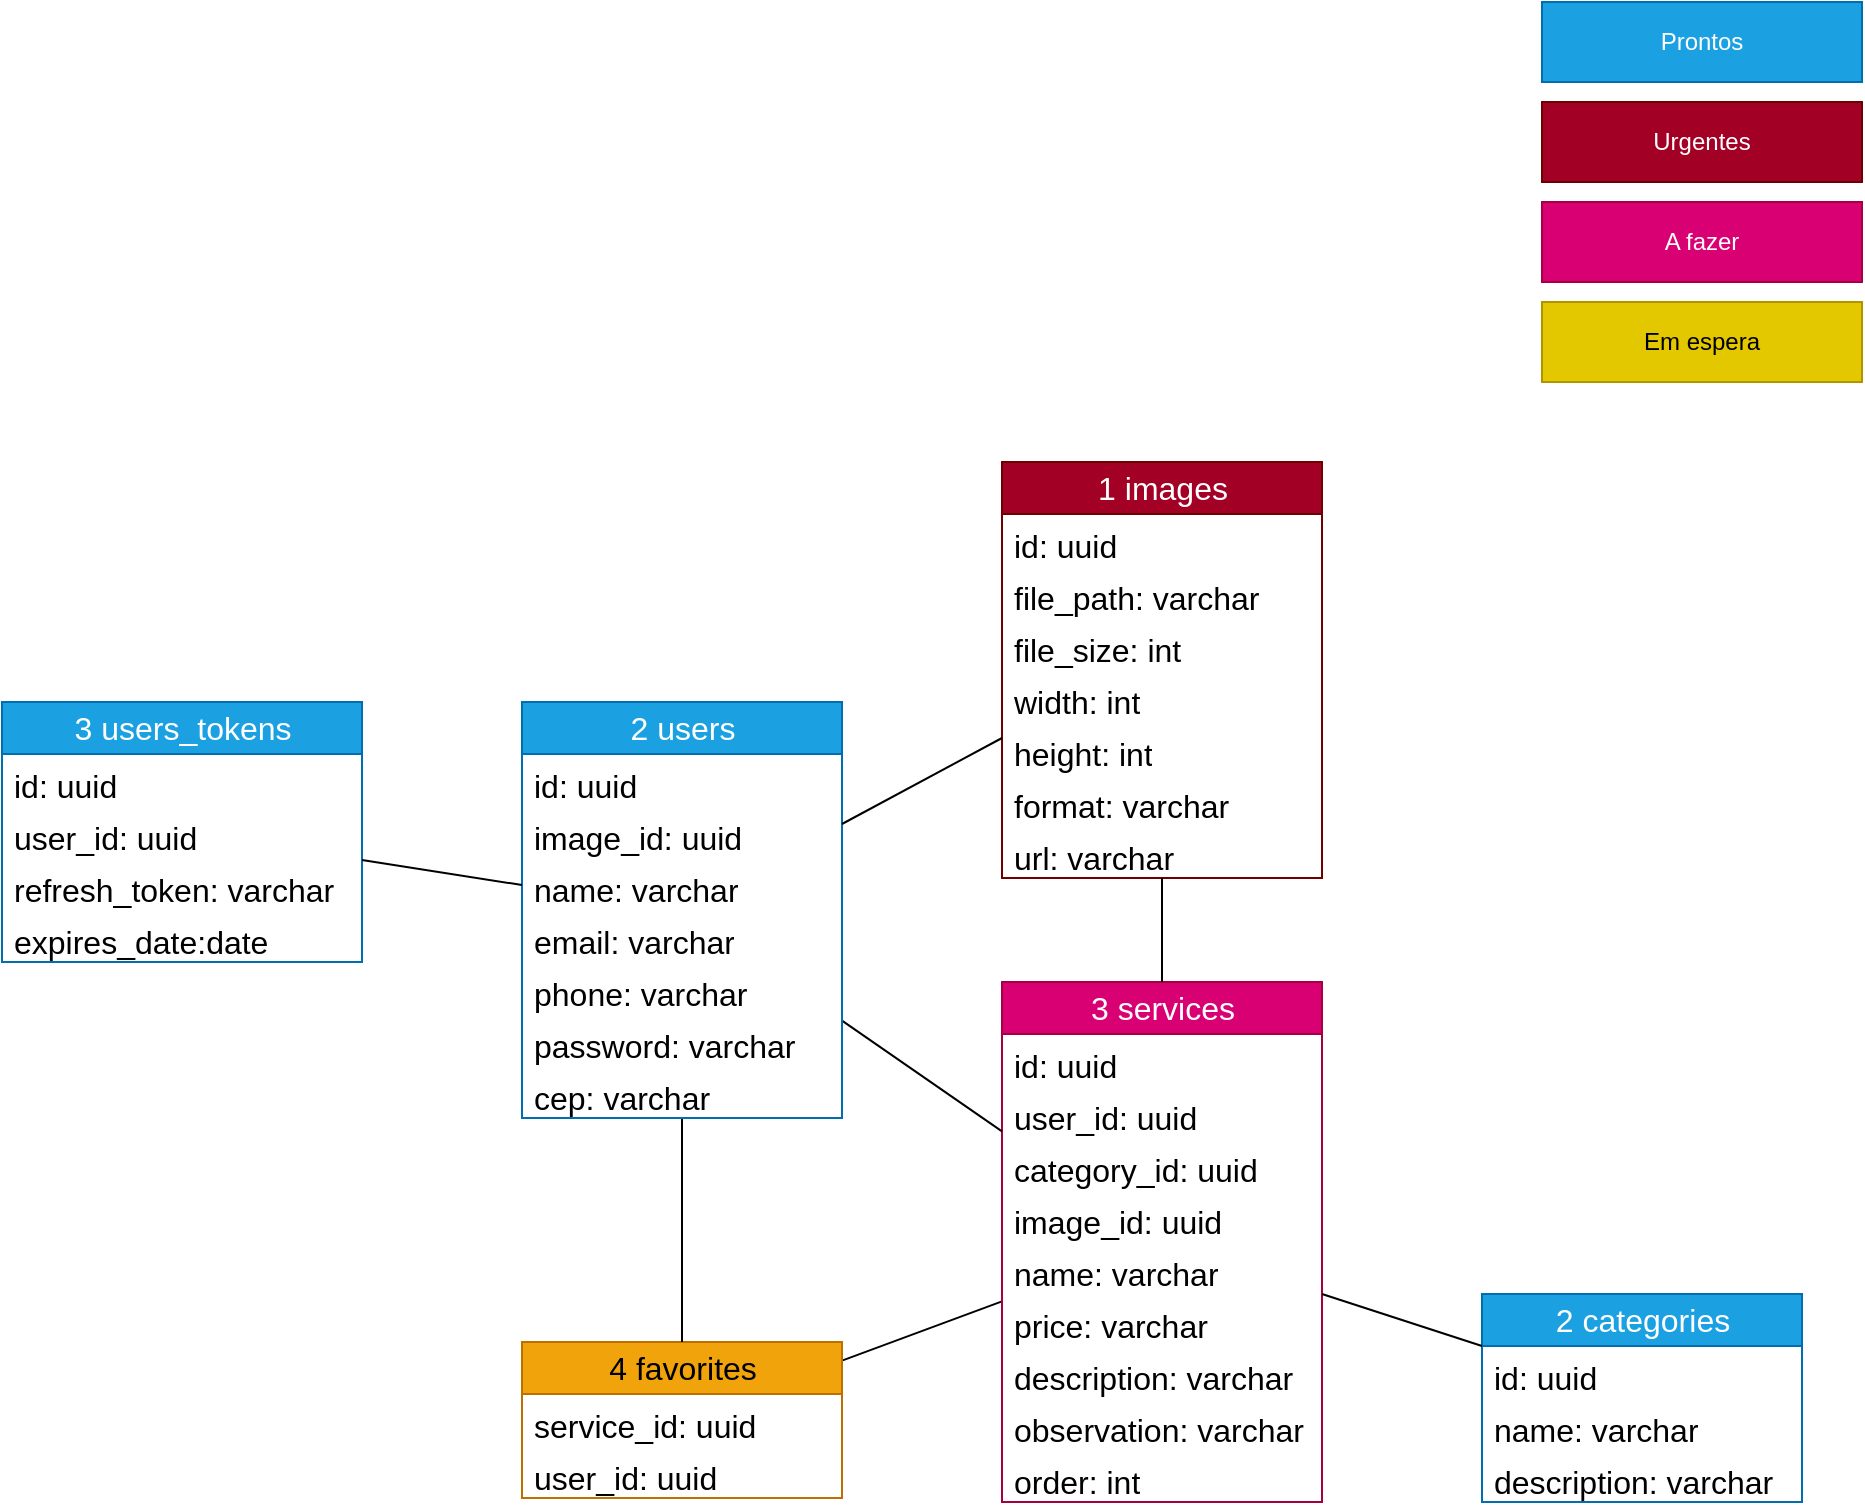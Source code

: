 <mxfile version="21.2.3" type="device">
  <diagram id="C5RBs43oDa-KdzZeNtuy" name="Page-1">
    <mxGraphModel dx="2514" dy="1269" grid="1" gridSize="10" guides="1" tooltips="1" connect="1" arrows="1" fold="1" page="1" pageScale="1" pageWidth="1000" pageHeight="1000" math="0" shadow="0">
      <root>
        <mxCell id="WIyWlLk6GJQsqaUBKTNV-0" />
        <mxCell id="WIyWlLk6GJQsqaUBKTNV-1" parent="WIyWlLk6GJQsqaUBKTNV-0" />
        <mxCell id="Oy3YPZILx3Vt_OWlaft2-23" style="edgeStyle=none;curved=1;rounded=0;orthogonalLoop=1;jettySize=auto;html=1;fontSize=12;startSize=8;endSize=8;endArrow=none;endFill=0;" parent="WIyWlLk6GJQsqaUBKTNV-1" source="Oy3YPZILx3Vt_OWlaft2-8" target="Oy3YPZILx3Vt_OWlaft2-12" edge="1">
          <mxGeometry relative="1" as="geometry" />
        </mxCell>
        <mxCell id="Oy3YPZILx3Vt_OWlaft2-8" value="4 favorites" style="swimlane;fontStyle=0;childLayout=stackLayout;horizontal=1;startSize=26;fillColor=#f0a30a;horizontalStack=0;resizeParent=1;resizeParentMax=0;resizeLast=0;collapsible=1;marginBottom=0;html=1;fontSize=16;strokeColor=#BD7000;fontColor=#000000;" parent="WIyWlLk6GJQsqaUBKTNV-1" vertex="1">
          <mxGeometry x="320" y="680" width="160" height="78" as="geometry" />
        </mxCell>
        <mxCell id="Oy3YPZILx3Vt_OWlaft2-10" value="service_id: uuid" style="text;strokeColor=none;fillColor=none;align=left;verticalAlign=top;spacingLeft=4;spacingRight=4;overflow=hidden;rotatable=0;points=[[0,0.5],[1,0.5]];portConstraint=eastwest;whiteSpace=wrap;html=1;fontSize=16;" parent="Oy3YPZILx3Vt_OWlaft2-8" vertex="1">
          <mxGeometry y="26" width="160" height="26" as="geometry" />
        </mxCell>
        <mxCell id="Oy3YPZILx3Vt_OWlaft2-9" value="user_id: uuid" style="text;strokeColor=none;fillColor=none;align=left;verticalAlign=top;spacingLeft=4;spacingRight=4;overflow=hidden;rotatable=0;points=[[0,0.5],[1,0.5]];portConstraint=eastwest;whiteSpace=wrap;html=1;fontSize=16;" parent="Oy3YPZILx3Vt_OWlaft2-8" vertex="1">
          <mxGeometry y="52" width="160" height="26" as="geometry" />
        </mxCell>
        <mxCell id="Oy3YPZILx3Vt_OWlaft2-12" value="3 services" style="swimlane;fontStyle=0;childLayout=stackLayout;horizontal=1;startSize=26;fillColor=#d80073;horizontalStack=0;resizeParent=1;resizeParentMax=0;resizeLast=0;collapsible=1;marginBottom=0;html=1;fontSize=16;fontColor=#ffffff;strokeColor=#A50040;" parent="WIyWlLk6GJQsqaUBKTNV-1" vertex="1">
          <mxGeometry x="560" y="500" width="160" height="260" as="geometry">
            <mxRectangle x="360" y="280" width="100" height="30" as="alternateBounds" />
          </mxGeometry>
        </mxCell>
        <mxCell id="Oy3YPZILx3Vt_OWlaft2-13" value="id: uuid" style="text;strokeColor=none;fillColor=none;align=left;verticalAlign=top;spacingLeft=4;spacingRight=4;overflow=hidden;rotatable=0;points=[[0,0.5],[1,0.5]];portConstraint=eastwest;whiteSpace=wrap;html=1;fontSize=16;" parent="Oy3YPZILx3Vt_OWlaft2-12" vertex="1">
          <mxGeometry y="26" width="160" height="26" as="geometry" />
        </mxCell>
        <mxCell id="Oy3YPZILx3Vt_OWlaft2-14" value="user_id: uuid" style="text;strokeColor=none;fillColor=none;align=left;verticalAlign=top;spacingLeft=4;spacingRight=4;overflow=hidden;rotatable=0;points=[[0,0.5],[1,0.5]];portConstraint=eastwest;whiteSpace=wrap;html=1;fontSize=16;" parent="Oy3YPZILx3Vt_OWlaft2-12" vertex="1">
          <mxGeometry y="52" width="160" height="26" as="geometry" />
        </mxCell>
        <mxCell id="Oy3YPZILx3Vt_OWlaft2-29" value="category_id: uuid" style="text;strokeColor=none;fillColor=none;align=left;verticalAlign=top;spacingLeft=4;spacingRight=4;overflow=hidden;rotatable=0;points=[[0,0.5],[1,0.5]];portConstraint=eastwest;whiteSpace=wrap;html=1;fontSize=16;" parent="Oy3YPZILx3Vt_OWlaft2-12" vertex="1">
          <mxGeometry y="78" width="160" height="26" as="geometry" />
        </mxCell>
        <mxCell id="BLgZC4VxBXz69z9acw5b-19" value="image_id: uuid" style="text;strokeColor=none;fillColor=none;align=left;verticalAlign=top;spacingLeft=4;spacingRight=4;overflow=hidden;rotatable=0;points=[[0,0.5],[1,0.5]];portConstraint=eastwest;whiteSpace=wrap;html=1;fontSize=16;" parent="Oy3YPZILx3Vt_OWlaft2-12" vertex="1">
          <mxGeometry y="104" width="160" height="26" as="geometry" />
        </mxCell>
        <mxCell id="Oy3YPZILx3Vt_OWlaft2-15" value="name: varchar" style="text;strokeColor=none;fillColor=none;align=left;verticalAlign=top;spacingLeft=4;spacingRight=4;overflow=hidden;rotatable=0;points=[[0,0.5],[1,0.5]];portConstraint=eastwest;whiteSpace=wrap;html=1;fontSize=16;" parent="Oy3YPZILx3Vt_OWlaft2-12" vertex="1">
          <mxGeometry y="130" width="160" height="26" as="geometry" />
        </mxCell>
        <mxCell id="Oy3YPZILx3Vt_OWlaft2-30" value="price: varchar" style="text;strokeColor=none;fillColor=none;align=left;verticalAlign=top;spacingLeft=4;spacingRight=4;overflow=hidden;rotatable=0;points=[[0,0.5],[1,0.5]];portConstraint=eastwest;whiteSpace=wrap;html=1;fontSize=16;" parent="Oy3YPZILx3Vt_OWlaft2-12" vertex="1">
          <mxGeometry y="156" width="160" height="26" as="geometry" />
        </mxCell>
        <mxCell id="Oy3YPZILx3Vt_OWlaft2-33" value="description: varchar" style="text;strokeColor=none;fillColor=none;align=left;verticalAlign=top;spacingLeft=4;spacingRight=4;overflow=hidden;rotatable=0;points=[[0,0.5],[1,0.5]];portConstraint=eastwest;whiteSpace=wrap;html=1;fontSize=16;" parent="Oy3YPZILx3Vt_OWlaft2-12" vertex="1">
          <mxGeometry y="182" width="160" height="26" as="geometry" />
        </mxCell>
        <mxCell id="Oy3YPZILx3Vt_OWlaft2-34" value="observation: varchar" style="text;strokeColor=none;fillColor=none;align=left;verticalAlign=top;spacingLeft=4;spacingRight=4;overflow=hidden;rotatable=0;points=[[0,0.5],[1,0.5]];portConstraint=eastwest;whiteSpace=wrap;html=1;fontSize=16;" parent="Oy3YPZILx3Vt_OWlaft2-12" vertex="1">
          <mxGeometry y="208" width="160" height="26" as="geometry" />
        </mxCell>
        <mxCell id="Oy3YPZILx3Vt_OWlaft2-35" value="order: int" style="text;strokeColor=none;fillColor=none;align=left;verticalAlign=top;spacingLeft=4;spacingRight=4;overflow=hidden;rotatable=0;points=[[0,0.5],[1,0.5]];portConstraint=eastwest;whiteSpace=wrap;html=1;fontSize=16;" parent="Oy3YPZILx3Vt_OWlaft2-12" vertex="1">
          <mxGeometry y="234" width="160" height="26" as="geometry" />
        </mxCell>
        <mxCell id="Oy3YPZILx3Vt_OWlaft2-20" style="edgeStyle=none;curved=1;rounded=0;orthogonalLoop=1;jettySize=auto;html=1;fontSize=12;startSize=8;endSize=8;endArrow=none;endFill=0;" parent="WIyWlLk6GJQsqaUBKTNV-1" source="Oy3YPZILx3Vt_OWlaft2-16" target="Oy3YPZILx3Vt_OWlaft2-12" edge="1">
          <mxGeometry relative="1" as="geometry" />
        </mxCell>
        <mxCell id="Oy3YPZILx3Vt_OWlaft2-22" style="edgeStyle=none;curved=1;rounded=0;orthogonalLoop=1;jettySize=auto;html=1;fontSize=12;startSize=8;endSize=8;endArrow=none;endFill=0;" parent="WIyWlLk6GJQsqaUBKTNV-1" source="Oy3YPZILx3Vt_OWlaft2-16" target="Oy3YPZILx3Vt_OWlaft2-8" edge="1">
          <mxGeometry relative="1" as="geometry" />
        </mxCell>
        <mxCell id="Oy3YPZILx3Vt_OWlaft2-16" value="2 users" style="swimlane;fontStyle=0;childLayout=stackLayout;horizontal=1;startSize=26;fillColor=#1ba1e2;horizontalStack=0;resizeParent=1;resizeParentMax=0;resizeLast=0;collapsible=1;marginBottom=0;html=1;fontSize=16;fontColor=#ffffff;strokeColor=#006EAF;" parent="WIyWlLk6GJQsqaUBKTNV-1" vertex="1">
          <mxGeometry x="320" y="360" width="160" height="208" as="geometry" />
        </mxCell>
        <mxCell id="Oy3YPZILx3Vt_OWlaft2-17" value="id: uuid" style="text;strokeColor=none;fillColor=none;align=left;verticalAlign=top;spacingLeft=4;spacingRight=4;overflow=hidden;rotatable=0;points=[[0,0.5],[1,0.5]];portConstraint=eastwest;whiteSpace=wrap;html=1;fontSize=16;" parent="Oy3YPZILx3Vt_OWlaft2-16" vertex="1">
          <mxGeometry y="26" width="160" height="26" as="geometry" />
        </mxCell>
        <mxCell id="Oy3YPZILx3Vt_OWlaft2-37" value="image_id: uuid" style="text;strokeColor=none;fillColor=none;align=left;verticalAlign=top;spacingLeft=4;spacingRight=4;overflow=hidden;rotatable=0;points=[[0,0.5],[1,0.5]];portConstraint=eastwest;whiteSpace=wrap;html=1;fontSize=16;" parent="Oy3YPZILx3Vt_OWlaft2-16" vertex="1">
          <mxGeometry y="52" width="160" height="26" as="geometry" />
        </mxCell>
        <mxCell id="Oy3YPZILx3Vt_OWlaft2-38" value="name: varchar" style="text;strokeColor=none;fillColor=none;align=left;verticalAlign=top;spacingLeft=4;spacingRight=4;overflow=hidden;rotatable=0;points=[[0,0.5],[1,0.5]];portConstraint=eastwest;whiteSpace=wrap;html=1;fontSize=16;" parent="Oy3YPZILx3Vt_OWlaft2-16" vertex="1">
          <mxGeometry y="78" width="160" height="26" as="geometry" />
        </mxCell>
        <mxCell id="Oy3YPZILx3Vt_OWlaft2-18" value="email: varchar" style="text;strokeColor=none;fillColor=none;align=left;verticalAlign=top;spacingLeft=4;spacingRight=4;overflow=hidden;rotatable=0;points=[[0,0.5],[1,0.5]];portConstraint=eastwest;whiteSpace=wrap;html=1;fontSize=16;" parent="Oy3YPZILx3Vt_OWlaft2-16" vertex="1">
          <mxGeometry y="104" width="160" height="26" as="geometry" />
        </mxCell>
        <mxCell id="AvWM6eMn-OzhfWSyRasI-0" value="phone: varchar" style="text;strokeColor=none;fillColor=none;align=left;verticalAlign=top;spacingLeft=4;spacingRight=4;overflow=hidden;rotatable=0;points=[[0,0.5],[1,0.5]];portConstraint=eastwest;whiteSpace=wrap;html=1;fontSize=16;" vertex="1" parent="Oy3YPZILx3Vt_OWlaft2-16">
          <mxGeometry y="130" width="160" height="26" as="geometry" />
        </mxCell>
        <mxCell id="Oy3YPZILx3Vt_OWlaft2-19" value="password: varchar" style="text;strokeColor=none;fillColor=none;align=left;verticalAlign=top;spacingLeft=4;spacingRight=4;overflow=hidden;rotatable=0;points=[[0,0.5],[1,0.5]];portConstraint=eastwest;whiteSpace=wrap;html=1;fontSize=16;" parent="Oy3YPZILx3Vt_OWlaft2-16" vertex="1">
          <mxGeometry y="156" width="160" height="26" as="geometry" />
        </mxCell>
        <mxCell id="Oy3YPZILx3Vt_OWlaft2-39" value="cep: varchar" style="text;strokeColor=none;fillColor=none;align=left;verticalAlign=top;spacingLeft=4;spacingRight=4;overflow=hidden;rotatable=0;points=[[0,0.5],[1,0.5]];portConstraint=eastwest;whiteSpace=wrap;html=1;fontSize=16;" parent="Oy3YPZILx3Vt_OWlaft2-16" vertex="1">
          <mxGeometry y="182" width="160" height="26" as="geometry" />
        </mxCell>
        <mxCell id="Oy3YPZILx3Vt_OWlaft2-24" value="2 categories" style="swimlane;fontStyle=0;childLayout=stackLayout;horizontal=1;startSize=26;fillColor=#1ba1e2;horizontalStack=0;resizeParent=1;resizeParentMax=0;resizeLast=0;collapsible=1;marginBottom=0;html=1;fontSize=16;fontColor=#ffffff;strokeColor=#006EAF;" parent="WIyWlLk6GJQsqaUBKTNV-1" vertex="1">
          <mxGeometry x="800" y="656" width="160" height="104" as="geometry" />
        </mxCell>
        <mxCell id="Oy3YPZILx3Vt_OWlaft2-25" value="id: uuid" style="text;strokeColor=none;fillColor=none;align=left;verticalAlign=top;spacingLeft=4;spacingRight=4;overflow=hidden;rotatable=0;points=[[0,0.5],[1,0.5]];portConstraint=eastwest;whiteSpace=wrap;html=1;fontSize=16;" parent="Oy3YPZILx3Vt_OWlaft2-24" vertex="1">
          <mxGeometry y="26" width="160" height="26" as="geometry" />
        </mxCell>
        <mxCell id="Oy3YPZILx3Vt_OWlaft2-26" value="name: varchar" style="text;strokeColor=none;fillColor=none;align=left;verticalAlign=top;spacingLeft=4;spacingRight=4;overflow=hidden;rotatable=0;points=[[0,0.5],[1,0.5]];portConstraint=eastwest;whiteSpace=wrap;html=1;fontSize=16;" parent="Oy3YPZILx3Vt_OWlaft2-24" vertex="1">
          <mxGeometry y="52" width="160" height="26" as="geometry" />
        </mxCell>
        <mxCell id="GnTnQiF66C-3UX7HNab8-1" value="description: varchar" style="text;strokeColor=none;fillColor=none;align=left;verticalAlign=top;spacingLeft=4;spacingRight=4;overflow=hidden;rotatable=0;points=[[0,0.5],[1,0.5]];portConstraint=eastwest;whiteSpace=wrap;html=1;fontSize=16;" parent="Oy3YPZILx3Vt_OWlaft2-24" vertex="1">
          <mxGeometry y="78" width="160" height="26" as="geometry" />
        </mxCell>
        <mxCell id="Oy3YPZILx3Vt_OWlaft2-28" style="edgeStyle=none;curved=1;rounded=0;orthogonalLoop=1;jettySize=auto;html=1;fontSize=12;startSize=8;endSize=8;endArrow=none;endFill=0;" parent="WIyWlLk6GJQsqaUBKTNV-1" source="Oy3YPZILx3Vt_OWlaft2-12" target="Oy3YPZILx3Vt_OWlaft2-24" edge="1">
          <mxGeometry relative="1" as="geometry">
            <mxPoint x="490" y="587" as="sourcePoint" />
            <mxPoint x="570" y="587" as="targetPoint" />
          </mxGeometry>
        </mxCell>
        <mxCell id="BLgZC4VxBXz69z9acw5b-0" value="3 users_tokens" style="swimlane;fontStyle=0;childLayout=stackLayout;horizontal=1;startSize=26;fillColor=#1ba1e2;horizontalStack=0;resizeParent=1;resizeParentMax=0;resizeLast=0;collapsible=1;marginBottom=0;html=1;fontSize=16;fontColor=#ffffff;strokeColor=#006EAF;" parent="WIyWlLk6GJQsqaUBKTNV-1" vertex="1">
          <mxGeometry x="60" y="360" width="180" height="130" as="geometry" />
        </mxCell>
        <mxCell id="BLgZC4VxBXz69z9acw5b-1" value="id: uuid" style="text;strokeColor=none;fillColor=none;align=left;verticalAlign=top;spacingLeft=4;spacingRight=4;overflow=hidden;rotatable=0;points=[[0,0.5],[1,0.5]];portConstraint=eastwest;whiteSpace=wrap;html=1;fontSize=16;" parent="BLgZC4VxBXz69z9acw5b-0" vertex="1">
          <mxGeometry y="26" width="180" height="26" as="geometry" />
        </mxCell>
        <mxCell id="BLgZC4VxBXz69z9acw5b-7" value="user_id: uuid" style="text;strokeColor=none;fillColor=none;align=left;verticalAlign=top;spacingLeft=4;spacingRight=4;overflow=hidden;rotatable=0;points=[[0,0.5],[1,0.5]];portConstraint=eastwest;whiteSpace=wrap;html=1;fontSize=16;" parent="BLgZC4VxBXz69z9acw5b-0" vertex="1">
          <mxGeometry y="52" width="180" height="26" as="geometry" />
        </mxCell>
        <mxCell id="BLgZC4VxBXz69z9acw5b-3" value="refresh_token: varchar" style="text;strokeColor=none;fillColor=none;align=left;verticalAlign=top;spacingLeft=4;spacingRight=4;overflow=hidden;rotatable=0;points=[[0,0.5],[1,0.5]];portConstraint=eastwest;whiteSpace=wrap;html=1;fontSize=16;" parent="BLgZC4VxBXz69z9acw5b-0" vertex="1">
          <mxGeometry y="78" width="180" height="26" as="geometry" />
        </mxCell>
        <mxCell id="BLgZC4VxBXz69z9acw5b-4" value="expires_date:date" style="text;strokeColor=none;fillColor=none;align=left;verticalAlign=top;spacingLeft=4;spacingRight=4;overflow=hidden;rotatable=0;points=[[0,0.5],[1,0.5]];portConstraint=eastwest;whiteSpace=wrap;html=1;fontSize=16;" parent="BLgZC4VxBXz69z9acw5b-0" vertex="1">
          <mxGeometry y="104" width="180" height="26" as="geometry" />
        </mxCell>
        <mxCell id="BLgZC4VxBXz69z9acw5b-8" style="edgeStyle=none;curved=1;rounded=0;orthogonalLoop=1;jettySize=auto;html=1;fontSize=12;startSize=8;endSize=8;endArrow=none;endFill=0;" parent="WIyWlLk6GJQsqaUBKTNV-1" source="BLgZC4VxBXz69z9acw5b-0" target="Oy3YPZILx3Vt_OWlaft2-16" edge="1">
          <mxGeometry relative="1" as="geometry">
            <mxPoint x="490" y="526" as="sourcePoint" />
            <mxPoint x="370" y="385" as="targetPoint" />
          </mxGeometry>
        </mxCell>
        <mxCell id="BLgZC4VxBXz69z9acw5b-9" value="1 images" style="swimlane;fontStyle=0;childLayout=stackLayout;horizontal=1;startSize=26;fillColor=#a20025;horizontalStack=0;resizeParent=1;resizeParentMax=0;resizeLast=0;collapsible=1;marginBottom=0;html=1;fontSize=16;fontColor=#ffffff;strokeColor=#6F0000;" parent="WIyWlLk6GJQsqaUBKTNV-1" vertex="1">
          <mxGeometry x="560" y="240" width="160" height="208" as="geometry" />
        </mxCell>
        <mxCell id="BLgZC4VxBXz69z9acw5b-10" value="id: uuid" style="text;strokeColor=none;fillColor=none;align=left;verticalAlign=top;spacingLeft=4;spacingRight=4;overflow=hidden;rotatable=0;points=[[0,0.5],[1,0.5]];portConstraint=eastwest;whiteSpace=wrap;html=1;fontSize=16;" parent="BLgZC4VxBXz69z9acw5b-9" vertex="1">
          <mxGeometry y="26" width="160" height="26" as="geometry" />
        </mxCell>
        <mxCell id="BLgZC4VxBXz69z9acw5b-11" value="file_path: varchar" style="text;strokeColor=none;fillColor=none;align=left;verticalAlign=top;spacingLeft=4;spacingRight=4;overflow=hidden;rotatable=0;points=[[0,0.5],[1,0.5]];portConstraint=eastwest;whiteSpace=wrap;html=1;fontSize=16;" parent="BLgZC4VxBXz69z9acw5b-9" vertex="1">
          <mxGeometry y="52" width="160" height="26" as="geometry" />
        </mxCell>
        <mxCell id="BLgZC4VxBXz69z9acw5b-16" value="file_size: int" style="text;strokeColor=none;fillColor=none;align=left;verticalAlign=top;spacingLeft=4;spacingRight=4;overflow=hidden;rotatable=0;points=[[0,0.5],[1,0.5]];portConstraint=eastwest;whiteSpace=wrap;html=1;fontSize=16;" parent="BLgZC4VxBXz69z9acw5b-9" vertex="1">
          <mxGeometry y="78" width="160" height="26" as="geometry" />
        </mxCell>
        <mxCell id="BLgZC4VxBXz69z9acw5b-17" value=" width: int" style="text;strokeColor=none;fillColor=none;align=left;verticalAlign=top;spacingLeft=4;spacingRight=4;overflow=hidden;rotatable=0;points=[[0,0.5],[1,0.5]];portConstraint=eastwest;whiteSpace=wrap;html=1;fontSize=16;" parent="BLgZC4VxBXz69z9acw5b-9" vertex="1">
          <mxGeometry y="104" width="160" height="26" as="geometry" />
        </mxCell>
        <mxCell id="BLgZC4VxBXz69z9acw5b-18" value="  height: int" style="text;strokeColor=none;fillColor=none;align=left;verticalAlign=top;spacingLeft=4;spacingRight=4;overflow=hidden;rotatable=0;points=[[0,0.5],[1,0.5]];portConstraint=eastwest;whiteSpace=wrap;html=1;fontSize=16;" parent="BLgZC4VxBXz69z9acw5b-9" vertex="1">
          <mxGeometry y="130" width="160" height="26" as="geometry" />
        </mxCell>
        <mxCell id="BLgZC4VxBXz69z9acw5b-15" value="format: varchar" style="text;strokeColor=none;fillColor=none;align=left;verticalAlign=top;spacingLeft=4;spacingRight=4;overflow=hidden;rotatable=0;points=[[0,0.5],[1,0.5]];portConstraint=eastwest;whiteSpace=wrap;html=1;fontSize=16;" parent="BLgZC4VxBXz69z9acw5b-9" vertex="1">
          <mxGeometry y="156" width="160" height="26" as="geometry" />
        </mxCell>
        <mxCell id="BLgZC4VxBXz69z9acw5b-12" value="url: varchar" style="text;strokeColor=none;fillColor=none;align=left;verticalAlign=top;spacingLeft=4;spacingRight=4;overflow=hidden;rotatable=0;points=[[0,0.5],[1,0.5]];portConstraint=eastwest;whiteSpace=wrap;html=1;fontSize=16;" parent="BLgZC4VxBXz69z9acw5b-9" vertex="1">
          <mxGeometry y="182" width="160" height="26" as="geometry" />
        </mxCell>
        <mxCell id="BLgZC4VxBXz69z9acw5b-13" style="edgeStyle=none;curved=1;rounded=0;orthogonalLoop=1;jettySize=auto;html=1;fontSize=12;startSize=8;endSize=8;endArrow=none;endFill=0;" parent="WIyWlLk6GJQsqaUBKTNV-1" source="Oy3YPZILx3Vt_OWlaft2-12" target="BLgZC4VxBXz69z9acw5b-9" edge="1">
          <mxGeometry relative="1" as="geometry">
            <mxPoint x="730" y="671" as="sourcePoint" />
            <mxPoint x="640" y="443" as="targetPoint" />
          </mxGeometry>
        </mxCell>
        <mxCell id="BLgZC4VxBXz69z9acw5b-14" style="edgeStyle=none;curved=1;rounded=0;orthogonalLoop=1;jettySize=auto;html=1;fontSize=12;startSize=8;endSize=8;endArrow=none;endFill=0;" parent="WIyWlLk6GJQsqaUBKTNV-1" target="Oy3YPZILx3Vt_OWlaft2-16" edge="1">
          <mxGeometry relative="1" as="geometry">
            <mxPoint x="560" y="378.0" as="sourcePoint" />
            <mxPoint x="820" y="707" as="targetPoint" />
          </mxGeometry>
        </mxCell>
        <mxCell id="JdBBxckKeVHXsgn3cajS-23" value="Prontos" style="rounded=0;whiteSpace=wrap;html=1;fillColor=#1ba1e2;strokeColor=#006EAF;fontColor=#ffffff;" parent="WIyWlLk6GJQsqaUBKTNV-1" vertex="1">
          <mxGeometry x="830" y="10" width="160" height="40" as="geometry" />
        </mxCell>
        <mxCell id="JdBBxckKeVHXsgn3cajS-24" value="Urgentes" style="rounded=0;whiteSpace=wrap;html=1;fillColor=#a20025;strokeColor=#6F0000;fontColor=#ffffff;" parent="WIyWlLk6GJQsqaUBKTNV-1" vertex="1">
          <mxGeometry x="830" y="60" width="160" height="40" as="geometry" />
        </mxCell>
        <mxCell id="JdBBxckKeVHXsgn3cajS-25" value="A fazer" style="rounded=0;whiteSpace=wrap;html=1;fillColor=#d80073;strokeColor=#A50040;fontColor=#ffffff;" parent="WIyWlLk6GJQsqaUBKTNV-1" vertex="1">
          <mxGeometry x="830" y="110" width="160" height="40" as="geometry" />
        </mxCell>
        <mxCell id="JdBBxckKeVHXsgn3cajS-26" value="Em espera" style="rounded=0;whiteSpace=wrap;html=1;fillColor=#e3c800;strokeColor=#B09500;fontColor=#000000;" parent="WIyWlLk6GJQsqaUBKTNV-1" vertex="1">
          <mxGeometry x="830" y="160" width="160" height="40" as="geometry" />
        </mxCell>
      </root>
    </mxGraphModel>
  </diagram>
</mxfile>
